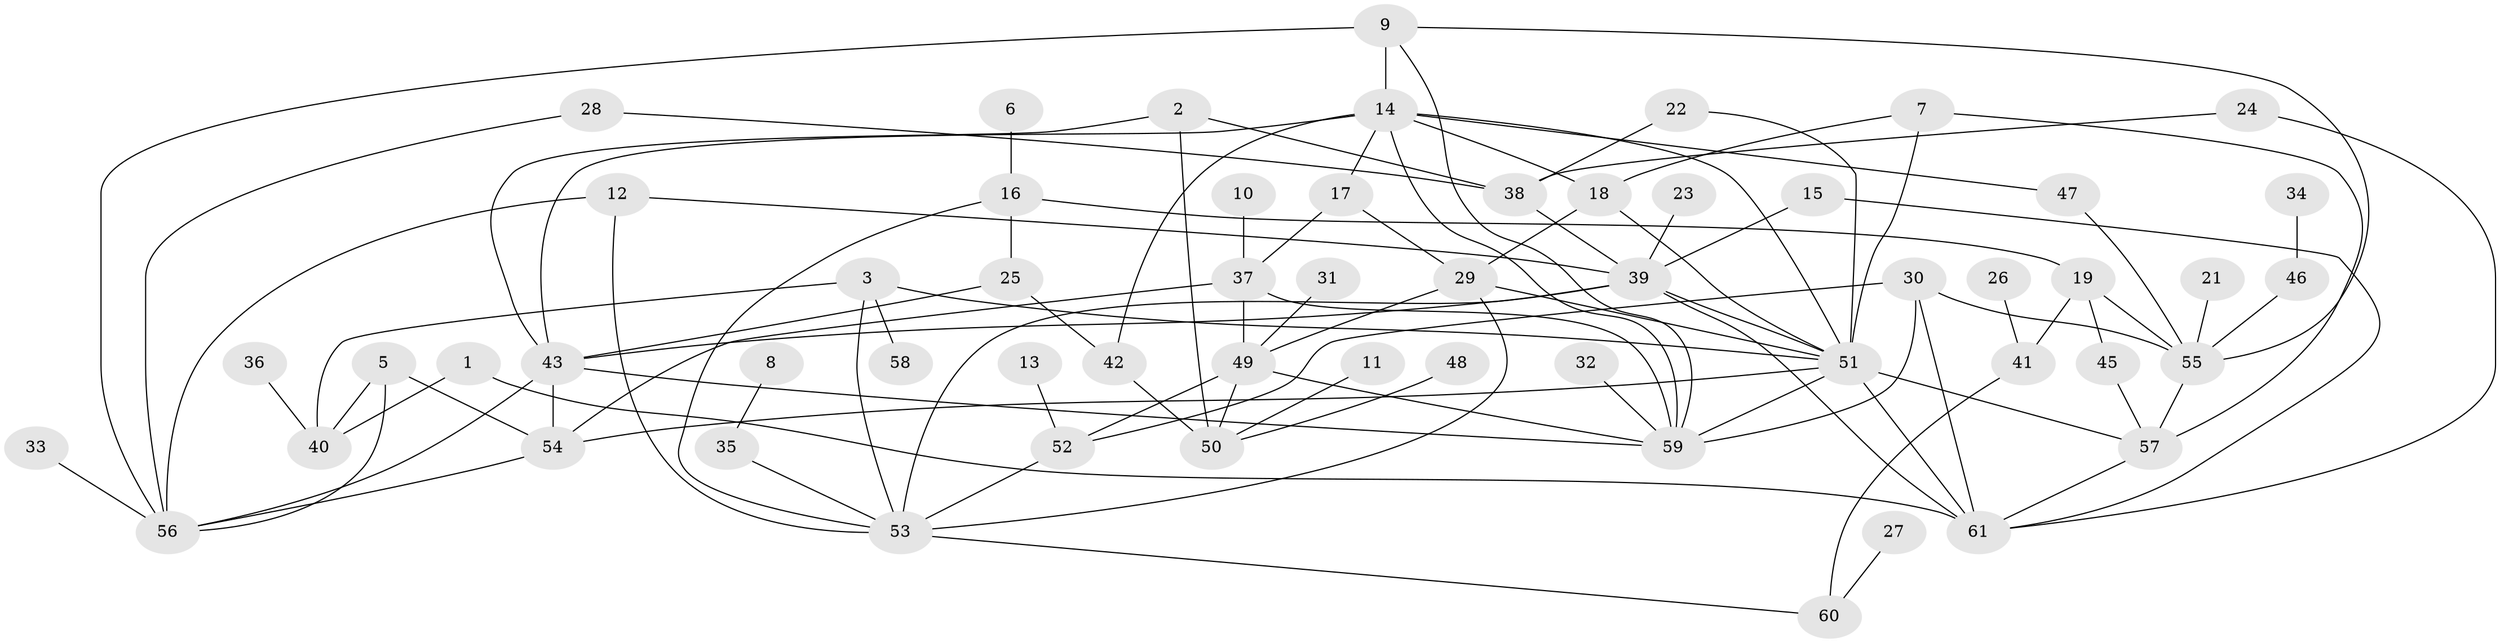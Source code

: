 // original degree distribution, {3: 0.1721311475409836, 2: 0.36065573770491804, 4: 0.13114754098360656, 1: 0.18032786885245902, 5: 0.08196721311475409, 8: 0.01639344262295082, 0: 0.02459016393442623, 6: 0.02459016393442623, 7: 0.00819672131147541}
// Generated by graph-tools (version 1.1) at 2025/25/03/09/25 03:25:23]
// undirected, 58 vertices, 100 edges
graph export_dot {
graph [start="1"]
  node [color=gray90,style=filled];
  1;
  2;
  3;
  5;
  6;
  7;
  8;
  9;
  10;
  11;
  12;
  13;
  14;
  15;
  16;
  17;
  18;
  19;
  21;
  22;
  23;
  24;
  25;
  26;
  27;
  28;
  29;
  30;
  31;
  32;
  33;
  34;
  35;
  36;
  37;
  38;
  39;
  40;
  41;
  42;
  43;
  45;
  46;
  47;
  48;
  49;
  50;
  51;
  52;
  53;
  54;
  55;
  56;
  57;
  58;
  59;
  60;
  61;
  1 -- 40 [weight=1.0];
  1 -- 61 [weight=1.0];
  2 -- 38 [weight=1.0];
  2 -- 43 [weight=1.0];
  2 -- 50 [weight=1.0];
  3 -- 40 [weight=1.0];
  3 -- 51 [weight=1.0];
  3 -- 53 [weight=1.0];
  3 -- 58 [weight=1.0];
  5 -- 40 [weight=1.0];
  5 -- 54 [weight=1.0];
  5 -- 56 [weight=1.0];
  6 -- 16 [weight=1.0];
  7 -- 18 [weight=1.0];
  7 -- 51 [weight=1.0];
  7 -- 57 [weight=1.0];
  8 -- 35 [weight=1.0];
  9 -- 14 [weight=1.0];
  9 -- 55 [weight=1.0];
  9 -- 56 [weight=2.0];
  9 -- 59 [weight=1.0];
  10 -- 37 [weight=1.0];
  11 -- 50 [weight=1.0];
  12 -- 39 [weight=1.0];
  12 -- 53 [weight=1.0];
  12 -- 56 [weight=1.0];
  13 -- 52 [weight=1.0];
  14 -- 17 [weight=1.0];
  14 -- 18 [weight=1.0];
  14 -- 42 [weight=1.0];
  14 -- 43 [weight=1.0];
  14 -- 47 [weight=1.0];
  14 -- 51 [weight=1.0];
  14 -- 59 [weight=1.0];
  15 -- 39 [weight=1.0];
  15 -- 61 [weight=1.0];
  16 -- 19 [weight=1.0];
  16 -- 25 [weight=1.0];
  16 -- 53 [weight=1.0];
  17 -- 29 [weight=1.0];
  17 -- 37 [weight=1.0];
  18 -- 29 [weight=1.0];
  18 -- 51 [weight=1.0];
  19 -- 41 [weight=1.0];
  19 -- 45 [weight=1.0];
  19 -- 55 [weight=1.0];
  21 -- 55 [weight=1.0];
  22 -- 38 [weight=1.0];
  22 -- 51 [weight=1.0];
  23 -- 39 [weight=1.0];
  24 -- 38 [weight=1.0];
  24 -- 61 [weight=1.0];
  25 -- 42 [weight=1.0];
  25 -- 43 [weight=1.0];
  26 -- 41 [weight=1.0];
  27 -- 60 [weight=1.0];
  28 -- 38 [weight=1.0];
  28 -- 56 [weight=1.0];
  29 -- 49 [weight=1.0];
  29 -- 51 [weight=1.0];
  29 -- 53 [weight=1.0];
  30 -- 52 [weight=1.0];
  30 -- 55 [weight=1.0];
  30 -- 59 [weight=1.0];
  30 -- 61 [weight=1.0];
  31 -- 49 [weight=1.0];
  32 -- 59 [weight=1.0];
  33 -- 56 [weight=1.0];
  34 -- 46 [weight=1.0];
  35 -- 53 [weight=1.0];
  36 -- 40 [weight=1.0];
  37 -- 49 [weight=1.0];
  37 -- 54 [weight=1.0];
  37 -- 59 [weight=1.0];
  38 -- 39 [weight=1.0];
  39 -- 43 [weight=1.0];
  39 -- 51 [weight=1.0];
  39 -- 53 [weight=1.0];
  39 -- 61 [weight=1.0];
  41 -- 60 [weight=1.0];
  42 -- 50 [weight=2.0];
  43 -- 54 [weight=1.0];
  43 -- 56 [weight=1.0];
  43 -- 59 [weight=1.0];
  45 -- 57 [weight=1.0];
  46 -- 55 [weight=1.0];
  47 -- 55 [weight=1.0];
  48 -- 50 [weight=1.0];
  49 -- 50 [weight=1.0];
  49 -- 52 [weight=1.0];
  49 -- 59 [weight=1.0];
  51 -- 54 [weight=1.0];
  51 -- 57 [weight=1.0];
  51 -- 59 [weight=1.0];
  51 -- 61 [weight=1.0];
  52 -- 53 [weight=1.0];
  53 -- 60 [weight=1.0];
  54 -- 56 [weight=1.0];
  55 -- 57 [weight=2.0];
  57 -- 61 [weight=1.0];
}
